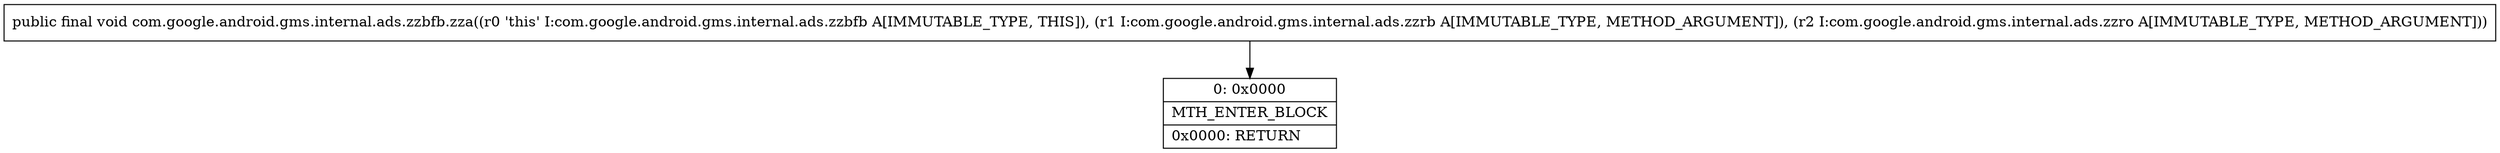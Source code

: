 digraph "CFG forcom.google.android.gms.internal.ads.zzbfb.zza(Lcom\/google\/android\/gms\/internal\/ads\/zzrb;Lcom\/google\/android\/gms\/internal\/ads\/zzro;)V" {
Node_0 [shape=record,label="{0\:\ 0x0000|MTH_ENTER_BLOCK\l|0x0000: RETURN   \l}"];
MethodNode[shape=record,label="{public final void com.google.android.gms.internal.ads.zzbfb.zza((r0 'this' I:com.google.android.gms.internal.ads.zzbfb A[IMMUTABLE_TYPE, THIS]), (r1 I:com.google.android.gms.internal.ads.zzrb A[IMMUTABLE_TYPE, METHOD_ARGUMENT]), (r2 I:com.google.android.gms.internal.ads.zzro A[IMMUTABLE_TYPE, METHOD_ARGUMENT])) }"];
MethodNode -> Node_0;
}

